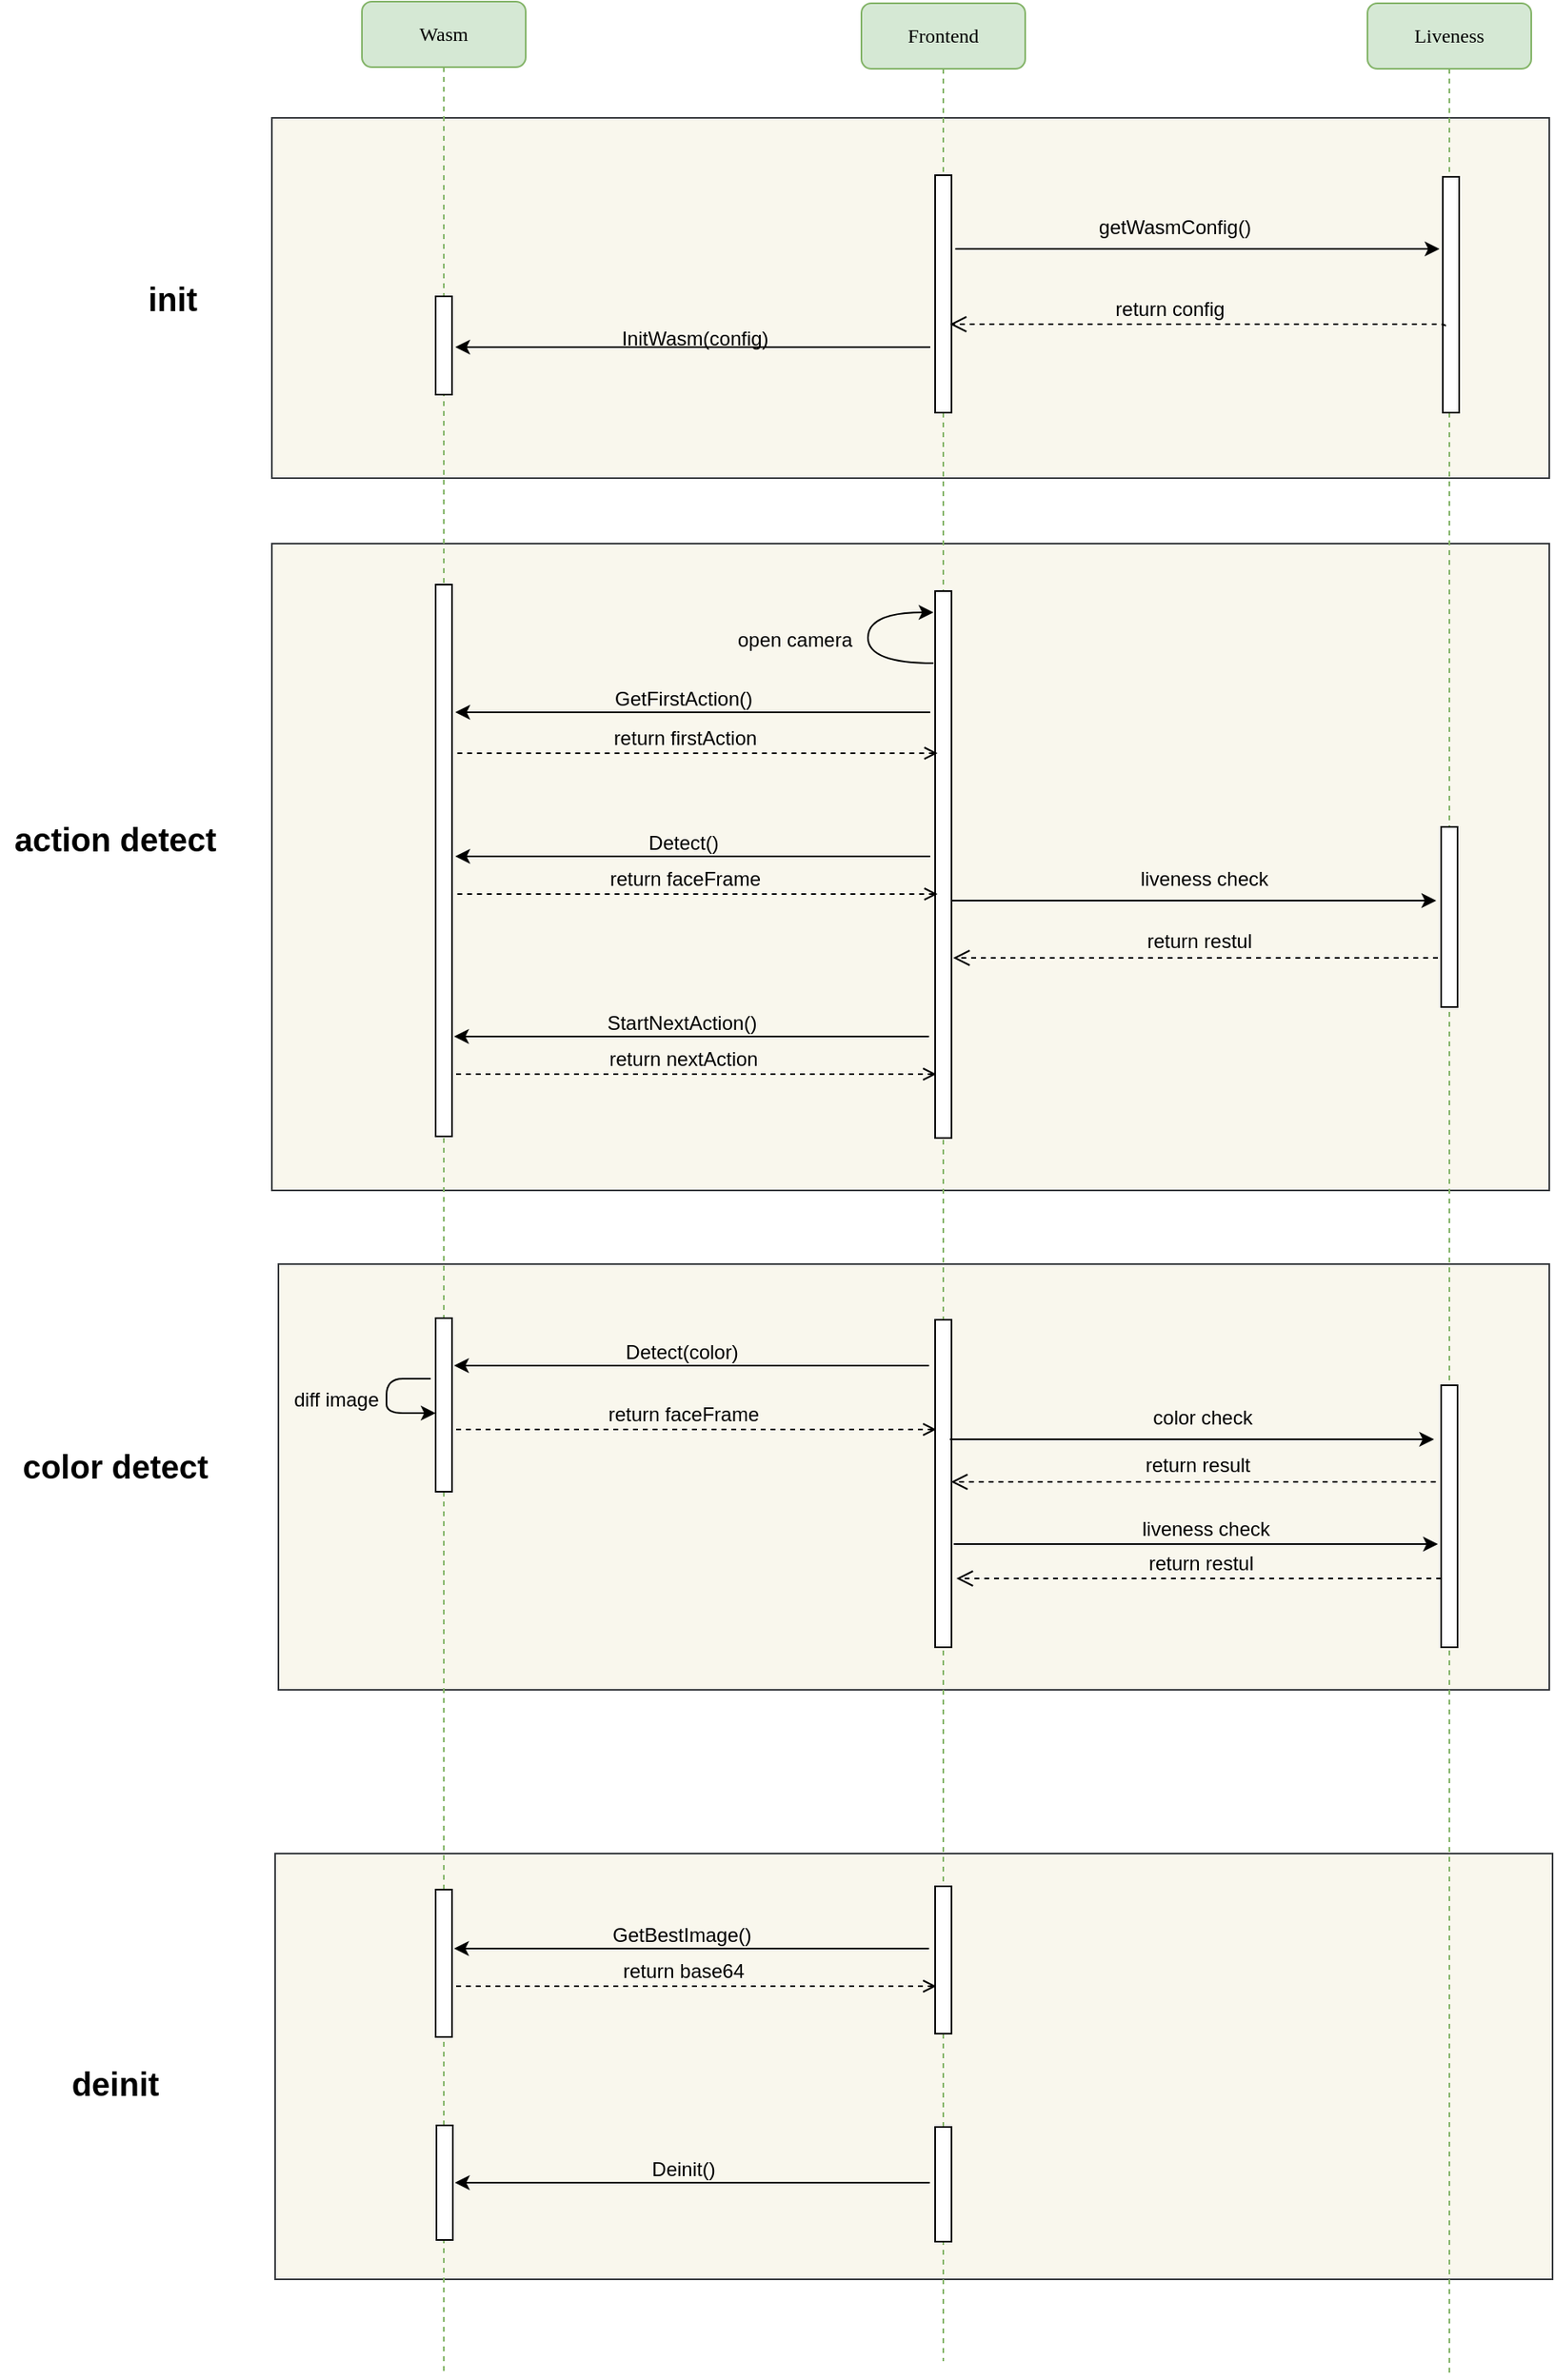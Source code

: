 <mxfile version="20.8.23" type="github"><diagram name="第 1 页" id="WtSPEAfP-Nmiqj3Q47Rq"><mxGraphModel dx="1761" dy="527" grid="1" gridSize="10" guides="1" tooltips="1" connect="1" arrows="1" fold="1" page="1" pageScale="1" pageWidth="827" pageHeight="1169" math="0" shadow="0"><root><mxCell id="0"/><mxCell id="1" parent="0"/><mxCell id="LsEzcMBVwUosbAruRGYn-4" value="" style="whiteSpace=wrap;html=1;fillColor=#f9f7ed;strokeColor=#36393d;" vertex="1" parent="1"><mxGeometry x="38" y="1290" width="780" height="260" as="geometry"/></mxCell><mxCell id="LsEzcMBVwUosbAruRGYn-5" value="" style="whiteSpace=wrap;html=1;fillColor=#f9f7ed;strokeColor=#36393d;" vertex="1" parent="1"><mxGeometry x="40" y="930" width="776" height="260" as="geometry"/></mxCell><mxCell id="LsEzcMBVwUosbAruRGYn-6" value="" style="whiteSpace=wrap;html=1;fillColor=#f9f7ed;strokeColor=#36393d;" vertex="1" parent="1"><mxGeometry x="36" y="490" width="780" height="395" as="geometry"/></mxCell><mxCell id="LsEzcMBVwUosbAruRGYn-7" value="" style="whiteSpace=wrap;html=1;fillColor=#f9f7ed;strokeColor=#36393d;" vertex="1" parent="1"><mxGeometry x="36" y="230" width="780" height="220" as="geometry"/></mxCell><mxCell id="LsEzcMBVwUosbAruRGYn-8" value="Wasm" style="shape=umlLifeline;perimeter=lifelinePerimeter;whiteSpace=wrap;html=1;container=1;collapsible=0;recursiveResize=0;outlineConnect=0;rounded=1;shadow=0;comic=0;labelBackgroundColor=none;strokeWidth=1;fontFamily=Verdana;fontSize=12;align=center;fillColor=#d5e8d4;strokeColor=#82b366;" vertex="1" parent="1"><mxGeometry x="91" y="159" width="100" height="1450" as="geometry"/></mxCell><mxCell id="LsEzcMBVwUosbAruRGYn-9" value="" style="html=1;points=[];perimeter=orthogonalPerimeter;rounded=0;shadow=0;comic=0;labelBackgroundColor=none;strokeWidth=1;fontFamily=Verdana;fontSize=12;align=center;" vertex="1" parent="LsEzcMBVwUosbAruRGYn-8"><mxGeometry x="45" y="180" width="10" height="60" as="geometry"/></mxCell><mxCell id="LsEzcMBVwUosbAruRGYn-10" value="" style="html=1;points=[];perimeter=orthogonalPerimeter;rounded=0;shadow=0;comic=0;labelBackgroundColor=none;strokeWidth=1;fontFamily=Verdana;fontSize=12;align=center;" vertex="1" parent="LsEzcMBVwUosbAruRGYn-8"><mxGeometry x="45" y="356" width="10" height="337" as="geometry"/></mxCell><mxCell id="LsEzcMBVwUosbAruRGYn-11" value="" style="html=1;points=[];perimeter=orthogonalPerimeter;rounded=0;shadow=0;comic=0;labelBackgroundColor=none;strokeWidth=1;fontFamily=Verdana;fontSize=12;align=center;" vertex="1" parent="LsEzcMBVwUosbAruRGYn-8"><mxGeometry x="45" y="804" width="10" height="106" as="geometry"/></mxCell><mxCell id="LsEzcMBVwUosbAruRGYn-12" value="" style="html=1;points=[];perimeter=orthogonalPerimeter;rounded=0;shadow=0;comic=0;labelBackgroundColor=none;strokeWidth=1;fontFamily=Verdana;fontSize=12;align=center;" vertex="1" parent="LsEzcMBVwUosbAruRGYn-8"><mxGeometry x="45" y="1153" width="10" height="90" as="geometry"/></mxCell><mxCell id="LsEzcMBVwUosbAruRGYn-13" value="Frontend" style="shape=umlLifeline;perimeter=lifelinePerimeter;whiteSpace=wrap;html=1;container=1;collapsible=0;recursiveResize=0;outlineConnect=0;rounded=1;shadow=0;comic=0;labelBackgroundColor=none;strokeWidth=1;fontFamily=Verdana;fontSize=12;align=center;fillColor=#d5e8d4;strokeColor=#82b366;" vertex="1" parent="1"><mxGeometry x="396" y="160" width="100" height="1440" as="geometry"/></mxCell><mxCell id="LsEzcMBVwUosbAruRGYn-14" value="" style="html=1;points=[];perimeter=orthogonalPerimeter;rounded=0;shadow=0;comic=0;labelBackgroundColor=none;strokeWidth=1;fontFamily=Verdana;fontSize=12;align=center;" vertex="1" parent="LsEzcMBVwUosbAruRGYn-13"><mxGeometry x="45" y="105" width="10" height="145" as="geometry"/></mxCell><mxCell id="LsEzcMBVwUosbAruRGYn-15" value="" style="html=1;points=[];perimeter=orthogonalPerimeter;rounded=0;shadow=0;comic=0;labelBackgroundColor=none;strokeWidth=1;fontFamily=Verdana;fontSize=12;align=center;" vertex="1" parent="LsEzcMBVwUosbAruRGYn-13"><mxGeometry x="45" y="359" width="10" height="334" as="geometry"/></mxCell><mxCell id="LsEzcMBVwUosbAruRGYn-16" value="" style="edgeStyle=elbowEdgeStyle;elbow=horizontal;endArrow=classic;html=1;curved=1;" edge="1" parent="LsEzcMBVwUosbAruRGYn-13"><mxGeometry width="50" height="50" relative="1" as="geometry"><mxPoint x="44" y="403" as="sourcePoint"/><mxPoint x="44" y="372" as="targetPoint"/><Array as="points"><mxPoint x="4" y="383"/></Array></mxGeometry></mxCell><mxCell id="LsEzcMBVwUosbAruRGYn-17" value="" style="html=1;points=[];perimeter=orthogonalPerimeter;rounded=0;shadow=0;comic=0;labelBackgroundColor=none;strokeWidth=1;fontFamily=Verdana;fontSize=12;align=center;" vertex="1" parent="LsEzcMBVwUosbAruRGYn-13"><mxGeometry x="45" y="804" width="10" height="200" as="geometry"/></mxCell><mxCell id="LsEzcMBVwUosbAruRGYn-18" value="" style="html=1;points=[];perimeter=orthogonalPerimeter;rounded=0;shadow=0;comic=0;labelBackgroundColor=none;strokeWidth=1;fontFamily=Verdana;fontSize=12;align=center;" vertex="1" parent="LsEzcMBVwUosbAruRGYn-13"><mxGeometry x="45" y="1150" width="10" height="90" as="geometry"/></mxCell><mxCell id="LsEzcMBVwUosbAruRGYn-19" value="" style="endArrow=classic;html=1;rounded=0;" edge="1" parent="LsEzcMBVwUosbAruRGYn-13"><mxGeometry width="50" height="50" relative="1" as="geometry"><mxPoint x="42" y="210" as="sourcePoint"/><mxPoint x="-248" y="210" as="targetPoint"/><Array as="points"/></mxGeometry></mxCell><mxCell id="LsEzcMBVwUosbAruRGYn-20" value="" style="html=1;points=[];perimeter=orthogonalPerimeter;rounded=0;shadow=0;comic=0;labelBackgroundColor=none;strokeWidth=1;fontFamily=Verdana;fontSize=12;align=center;" vertex="1" parent="LsEzcMBVwUosbAruRGYn-13"><mxGeometry x="45" y="1297" width="10" height="70" as="geometry"/></mxCell><mxCell id="LsEzcMBVwUosbAruRGYn-21" value="Liveness" style="shape=umlLifeline;perimeter=lifelinePerimeter;whiteSpace=wrap;html=1;container=1;collapsible=0;recursiveResize=0;outlineConnect=0;rounded=1;shadow=0;comic=0;labelBackgroundColor=none;strokeWidth=1;fontFamily=Verdana;fontSize=12;align=center;fillColor=#d5e8d4;strokeColor=#82b366;" vertex="1" parent="1"><mxGeometry x="705" y="160" width="100" height="1450" as="geometry"/></mxCell><mxCell id="LsEzcMBVwUosbAruRGYn-22" value="" style="html=1;points=[];perimeter=orthogonalPerimeter;rounded=0;shadow=0;comic=0;labelBackgroundColor=none;strokeWidth=1;fontFamily=Verdana;fontSize=12;align=center;" vertex="1" parent="LsEzcMBVwUosbAruRGYn-21"><mxGeometry x="46" y="106" width="10" height="144" as="geometry"/></mxCell><mxCell id="LsEzcMBVwUosbAruRGYn-23" value="" style="html=1;points=[];perimeter=orthogonalPerimeter;rounded=0;shadow=0;comic=0;labelBackgroundColor=none;strokeWidth=1;fontFamily=Verdana;fontSize=12;align=center;" vertex="1" parent="LsEzcMBVwUosbAruRGYn-21"><mxGeometry x="45" y="503" width="10" height="110" as="geometry"/></mxCell><mxCell id="LsEzcMBVwUosbAruRGYn-24" value="" style="html=1;points=[];perimeter=orthogonalPerimeter;rounded=0;shadow=0;comic=0;labelBackgroundColor=none;strokeWidth=1;fontFamily=Verdana;fontSize=12;align=center;" vertex="1" parent="LsEzcMBVwUosbAruRGYn-21"><mxGeometry x="45" y="844" width="10" height="160" as="geometry"/></mxCell><mxCell id="LsEzcMBVwUosbAruRGYn-25" value="" style="endArrow=classic;html=1;rounded=0;exitX=1.033;exitY=0.09;exitDx=0;exitDy=0;exitPerimeter=0;" edge="1" parent="1"><mxGeometry width="50" height="50" relative="1" as="geometry"><mxPoint x="453.33" y="310" as="sourcePoint"/><mxPoint x="749" y="310" as="targetPoint"/></mxGeometry></mxCell><mxCell id="LsEzcMBVwUosbAruRGYn-26" value="getWasmConfig()" style="text;html=1;align=center;verticalAlign=middle;resizable=0;points=[];autosize=1;strokeColor=none;fillColor=none;" vertex="1" parent="1"><mxGeometry x="532" y="287" width="110" height="20" as="geometry"/></mxCell><mxCell id="LsEzcMBVwUosbAruRGYn-27" value="return config" style="text;html=1;align=center;verticalAlign=middle;resizable=0;points=[];autosize=1;strokeColor=none;fillColor=none;" vertex="1" parent="1"><mxGeometry x="544" y="337" width="80" height="20" as="geometry"/></mxCell><mxCell id="LsEzcMBVwUosbAruRGYn-28" value="" style="html=1;verticalAlign=bottom;endArrow=open;dashed=1;endSize=8;labelBackgroundColor=none;fontFamily=Verdana;fontSize=12;edgeStyle=elbowEdgeStyle;elbow=vertical;exitX=0.144;exitY=0.323;exitDx=0;exitDy=0;exitPerimeter=0;" edge="1" parent="1"><mxGeometry x="0.254" y="-150" relative="1" as="geometry"><mxPoint x="450" y="356" as="targetPoint"/><Array as="points"><mxPoint x="603" y="356"/><mxPoint x="583" y="386"/><mxPoint x="658" y="386"/><mxPoint x="658" y="346"/><mxPoint x="688" y="346"/></Array><mxPoint x="752.44" y="357.277" as="sourcePoint"/><mxPoint as="offset"/></mxGeometry></mxCell><mxCell id="LsEzcMBVwUosbAruRGYn-29" value="InitWasm(config)" style="text;html=1;align=center;verticalAlign=middle;resizable=0;points=[];autosize=1;strokeColor=none;fillColor=none;" vertex="1" parent="1"><mxGeometry x="239" y="355" width="110" height="20" as="geometry"/></mxCell><mxCell id="LsEzcMBVwUosbAruRGYn-30" value="GetFirstAction()" style="text;html=1;align=center;verticalAlign=middle;resizable=0;points=[];autosize=1;strokeColor=none;fillColor=none;" vertex="1" parent="1"><mxGeometry x="237" y="575" width="100" height="20" as="geometry"/></mxCell><mxCell id="LsEzcMBVwUosbAruRGYn-31" value="" style="endArrow=classic;html=1;rounded=0;" edge="1" parent="1"><mxGeometry width="50" height="50" relative="1" as="geometry"><mxPoint x="438" y="593" as="sourcePoint"/><mxPoint x="148" y="593" as="targetPoint"/><Array as="points"/></mxGeometry></mxCell><mxCell id="LsEzcMBVwUosbAruRGYn-32" value="" style="html=1;verticalAlign=bottom;endArrow=none;dashed=1;labelBackgroundColor=none;fontFamily=Verdana;fontSize=12;edgeStyle=elbowEdgeStyle;elbow=vertical;endFill=0;startArrow=open;startFill=0;" edge="1" parent="1"><mxGeometry x="0.254" y="-150" relative="1" as="geometry"><mxPoint x="147" y="618" as="targetPoint"/><Array as="points"><mxPoint x="300" y="618"/><mxPoint x="280" y="648"/><mxPoint x="355" y="648"/><mxPoint x="355" y="608"/><mxPoint x="385" y="608"/></Array><mxPoint x="442.5" y="618" as="sourcePoint"/><mxPoint as="offset"/></mxGeometry></mxCell><mxCell id="LsEzcMBVwUosbAruRGYn-33" value="return firstAction" style="text;html=1;align=center;verticalAlign=middle;resizable=0;points=[];autosize=1;strokeColor=none;fillColor=none;" vertex="1" parent="1"><mxGeometry x="238" y="599" width="100" height="20" as="geometry"/></mxCell><mxCell id="LsEzcMBVwUosbAruRGYn-34" value="open camera" style="text;html=1;align=center;verticalAlign=middle;resizable=0;points=[];autosize=1;strokeColor=none;fillColor=none;" vertex="1" parent="1"><mxGeometry x="310" y="539" width="90" height="20" as="geometry"/></mxCell><mxCell id="LsEzcMBVwUosbAruRGYn-35" value="Detect()" style="text;html=1;align=center;verticalAlign=middle;resizable=0;points=[];autosize=1;strokeColor=none;fillColor=none;" vertex="1" parent="1"><mxGeometry x="257" y="663" width="60" height="20" as="geometry"/></mxCell><mxCell id="LsEzcMBVwUosbAruRGYn-36" value="" style="endArrow=classic;html=1;rounded=0;" edge="1" parent="1"><mxGeometry width="50" height="50" relative="1" as="geometry"><mxPoint x="438" y="681" as="sourcePoint"/><mxPoint x="148" y="681" as="targetPoint"/><Array as="points"/></mxGeometry></mxCell><mxCell id="LsEzcMBVwUosbAruRGYn-37" value="" style="html=1;verticalAlign=bottom;endArrow=none;dashed=1;labelBackgroundColor=none;fontFamily=Verdana;fontSize=12;edgeStyle=elbowEdgeStyle;elbow=vertical;endFill=0;startArrow=open;startFill=0;" edge="1" parent="1"><mxGeometry x="0.254" y="-150" relative="1" as="geometry"><mxPoint x="147" y="704" as="targetPoint"/><Array as="points"><mxPoint x="290" y="704"/><mxPoint x="355" y="734"/><mxPoint x="355" y="694"/><mxPoint x="385" y="694"/></Array><mxPoint x="442.5" y="704" as="sourcePoint"/><mxPoint as="offset"/></mxGeometry></mxCell><mxCell id="LsEzcMBVwUosbAruRGYn-38" value="return faceFrame" style="text;html=1;align=center;verticalAlign=middle;resizable=0;points=[];autosize=1;strokeColor=none;fillColor=none;" vertex="1" parent="1"><mxGeometry x="233" y="685" width="110" height="20" as="geometry"/></mxCell><mxCell id="LsEzcMBVwUosbAruRGYn-39" value="" style="endArrow=classic;html=1;rounded=0;exitX=1.033;exitY=0.09;exitDx=0;exitDy=0;exitPerimeter=0;" edge="1" parent="1"><mxGeometry width="50" height="50" relative="1" as="geometry"><mxPoint x="451.33" y="708" as="sourcePoint"/><mxPoint x="747" y="708" as="targetPoint"/></mxGeometry></mxCell><mxCell id="LsEzcMBVwUosbAruRGYn-40" value="liveness check" style="text;html=1;align=center;verticalAlign=middle;resizable=0;points=[];autosize=1;strokeColor=none;fillColor=none;" vertex="1" parent="1"><mxGeometry x="560" y="685" width="90" height="20" as="geometry"/></mxCell><mxCell id="LsEzcMBVwUosbAruRGYn-41" value="return restul" style="text;html=1;align=center;verticalAlign=middle;resizable=0;points=[];autosize=1;strokeColor=none;fillColor=none;" vertex="1" parent="1"><mxGeometry x="562" y="723" width="80" height="20" as="geometry"/></mxCell><mxCell id="LsEzcMBVwUosbAruRGYn-42" value="" style="html=1;verticalAlign=bottom;endArrow=open;dashed=1;endSize=8;labelBackgroundColor=none;fontFamily=Verdana;fontSize=12;edgeStyle=elbowEdgeStyle;elbow=vertical;startArrow=none;startFill=0;" edge="1" parent="1"><mxGeometry x="0.254" y="-150" relative="1" as="geometry"><mxPoint x="452" y="743" as="targetPoint"/><Array as="points"><mxPoint x="610.5" y="743"/><mxPoint x="590.5" y="773"/><mxPoint x="665.5" y="773"/><mxPoint x="665.5" y="733"/><mxPoint x="695.5" y="733"/></Array><mxPoint x="748" y="743" as="sourcePoint"/><mxPoint as="offset"/></mxGeometry></mxCell><mxCell id="LsEzcMBVwUosbAruRGYn-43" value="StartNextAction()" style="text;html=1;align=center;verticalAlign=middle;resizable=0;points=[];autosize=1;strokeColor=none;fillColor=none;" vertex="1" parent="1"><mxGeometry x="231.25" y="773" width="110" height="20" as="geometry"/></mxCell><mxCell id="LsEzcMBVwUosbAruRGYn-44" value="" style="endArrow=classic;html=1;rounded=0;" edge="1" parent="1"><mxGeometry width="50" height="50" relative="1" as="geometry"><mxPoint x="437.25" y="791" as="sourcePoint"/><mxPoint x="147.25" y="791" as="targetPoint"/><Array as="points"/></mxGeometry></mxCell><mxCell id="LsEzcMBVwUosbAruRGYn-45" value="" style="html=1;verticalAlign=bottom;endArrow=none;dashed=1;labelBackgroundColor=none;fontFamily=Verdana;fontSize=12;edgeStyle=elbowEdgeStyle;elbow=vertical;endFill=0;startArrow=open;startFill=0;" edge="1" parent="1"><mxGeometry x="0.254" y="-150" relative="1" as="geometry"><mxPoint x="146.25" y="814" as="targetPoint"/><Array as="points"><mxPoint x="289.25" y="814"/><mxPoint x="354.25" y="844"/><mxPoint x="354.25" y="804"/><mxPoint x="384.25" y="804"/></Array><mxPoint x="441.75" y="814" as="sourcePoint"/><mxPoint as="offset"/></mxGeometry></mxCell><mxCell id="LsEzcMBVwUosbAruRGYn-46" value="return nextAction" style="text;html=1;align=center;verticalAlign=middle;resizable=0;points=[];autosize=1;strokeColor=none;fillColor=none;" vertex="1" parent="1"><mxGeometry x="232.25" y="795" width="110" height="20" as="geometry"/></mxCell><mxCell id="LsEzcMBVwUosbAruRGYn-47" value="Detect(color)" style="text;html=1;align=center;verticalAlign=middle;resizable=0;points=[];autosize=1;strokeColor=none;fillColor=none;" vertex="1" parent="1"><mxGeometry x="246.25" y="974" width="80" height="20" as="geometry"/></mxCell><mxCell id="LsEzcMBVwUosbAruRGYn-48" value="" style="endArrow=classic;html=1;rounded=0;" edge="1" parent="1"><mxGeometry width="50" height="50" relative="1" as="geometry"><mxPoint x="437.25" y="992" as="sourcePoint"/><mxPoint x="147.25" y="992" as="targetPoint"/><Array as="points"/></mxGeometry></mxCell><mxCell id="LsEzcMBVwUosbAruRGYn-49" value="" style="html=1;verticalAlign=bottom;endArrow=none;dashed=1;labelBackgroundColor=none;fontFamily=Verdana;fontSize=12;edgeStyle=elbowEdgeStyle;elbow=vertical;endFill=0;startArrow=open;startFill=0;" edge="1" parent="1"><mxGeometry x="0.254" y="-150" relative="1" as="geometry"><mxPoint x="146.25" y="1031" as="targetPoint"/><Array as="points"><mxPoint x="289.25" y="1031"/><mxPoint x="354.25" y="1061"/><mxPoint x="354.25" y="1021"/><mxPoint x="384.25" y="1021"/></Array><mxPoint x="441.75" y="1031" as="sourcePoint"/><mxPoint as="offset"/></mxGeometry></mxCell><mxCell id="LsEzcMBVwUosbAruRGYn-50" value="return faceFrame" style="text;html=1;align=center;verticalAlign=middle;resizable=0;points=[];autosize=1;strokeColor=none;fillColor=none;" vertex="1" parent="1"><mxGeometry x="232.25" y="1012" width="110" height="20" as="geometry"/></mxCell><mxCell id="LsEzcMBVwUosbAruRGYn-51" value="" style="edgeStyle=orthogonalEdgeStyle;elbow=horizontal;endArrow=classic;html=1;endSize=6;startSize=6;" edge="1" parent="1"><mxGeometry width="50" height="50" relative="1" as="geometry"><mxPoint x="133" y="1000" as="sourcePoint"/><mxPoint x="136" y="1021" as="targetPoint"/><Array as="points"><mxPoint x="106" y="1000"/><mxPoint x="106" y="1021"/></Array></mxGeometry></mxCell><mxCell id="LsEzcMBVwUosbAruRGYn-52" value="diff image" style="text;html=1;align=center;verticalAlign=middle;resizable=0;points=[];autosize=1;strokeColor=none;fillColor=none;" vertex="1" parent="1"><mxGeometry x="40" y="1003" width="70" height="20" as="geometry"/></mxCell><mxCell id="LsEzcMBVwUosbAruRGYn-53" value="" style="endArrow=classic;html=1;rounded=0;exitX=1.033;exitY=0.09;exitDx=0;exitDy=0;exitPerimeter=0;" edge="1" parent="1"><mxGeometry width="50" height="50" relative="1" as="geometry"><mxPoint x="450" y="1037" as="sourcePoint"/><mxPoint x="745.67" y="1037" as="targetPoint"/></mxGeometry></mxCell><mxCell id="LsEzcMBVwUosbAruRGYn-54" value="color check" style="text;html=1;align=center;verticalAlign=middle;resizable=0;points=[];autosize=1;strokeColor=none;fillColor=none;" vertex="1" parent="1"><mxGeometry x="563.67" y="1014" width="80" height="20" as="geometry"/></mxCell><mxCell id="LsEzcMBVwUosbAruRGYn-55" value="return result" style="text;html=1;align=center;verticalAlign=middle;resizable=0;points=[];autosize=1;strokeColor=none;fillColor=none;" vertex="1" parent="1"><mxGeometry x="560.67" y="1043" width="80" height="20" as="geometry"/></mxCell><mxCell id="LsEzcMBVwUosbAruRGYn-56" value="" style="html=1;verticalAlign=bottom;endArrow=open;dashed=1;endSize=8;labelBackgroundColor=none;fontFamily=Verdana;fontSize=12;edgeStyle=elbowEdgeStyle;elbow=vertical;startArrow=none;startFill=0;" edge="1" parent="1"><mxGeometry x="0.254" y="-150" relative="1" as="geometry"><mxPoint x="450.67" y="1063" as="targetPoint"/><Array as="points"><mxPoint x="609.17" y="1063"/><mxPoint x="589.17" y="1093"/><mxPoint x="664.17" y="1093"/><mxPoint x="664.17" y="1053"/><mxPoint x="694.17" y="1053"/></Array><mxPoint x="746.67" y="1063" as="sourcePoint"/><mxPoint as="offset"/></mxGeometry></mxCell><mxCell id="LsEzcMBVwUosbAruRGYn-57" value="" style="endArrow=classic;html=1;rounded=0;exitX=1.033;exitY=0.09;exitDx=0;exitDy=0;exitPerimeter=0;" edge="1" parent="1"><mxGeometry width="50" height="50" relative="1" as="geometry"><mxPoint x="452.34" y="1101" as="sourcePoint"/><mxPoint x="748.01" y="1101" as="targetPoint"/></mxGeometry></mxCell><mxCell id="LsEzcMBVwUosbAruRGYn-58" value="liveness check" style="text;html=1;align=center;verticalAlign=middle;resizable=0;points=[];autosize=1;strokeColor=none;fillColor=none;" vertex="1" parent="1"><mxGeometry x="561.01" y="1082" width="90" height="20" as="geometry"/></mxCell><mxCell id="LsEzcMBVwUosbAruRGYn-59" value="return restul" style="text;html=1;align=center;verticalAlign=middle;resizable=0;points=[];autosize=1;strokeColor=none;fillColor=none;" vertex="1" parent="1"><mxGeometry x="563.01" y="1103" width="80" height="20" as="geometry"/></mxCell><mxCell id="LsEzcMBVwUosbAruRGYn-60" value="" style="html=1;verticalAlign=bottom;endArrow=open;dashed=1;endSize=8;labelBackgroundColor=none;fontFamily=Verdana;fontSize=12;edgeStyle=elbowEdgeStyle;elbow=vertical;startArrow=none;startFill=0;" edge="1" parent="1"><mxGeometry x="0.254" y="-150" relative="1" as="geometry"><mxPoint x="454" y="1122" as="targetPoint"/><Array as="points"><mxPoint x="612.5" y="1122"/><mxPoint x="592.5" y="1152"/><mxPoint x="667.5" y="1152"/><mxPoint x="667.5" y="1112"/><mxPoint x="697.5" y="1112"/></Array><mxPoint x="750" y="1122" as="sourcePoint"/><mxPoint as="offset"/></mxGeometry></mxCell><mxCell id="LsEzcMBVwUosbAruRGYn-61" value="GetBestImage()" style="text;html=1;align=center;verticalAlign=middle;resizable=0;points=[];autosize=1;strokeColor=none;fillColor=none;" vertex="1" parent="1"><mxGeometry x="236.25" y="1330" width="100" height="20" as="geometry"/></mxCell><mxCell id="LsEzcMBVwUosbAruRGYn-62" value="" style="endArrow=classic;html=1;rounded=0;" edge="1" parent="1"><mxGeometry width="50" height="50" relative="1" as="geometry"><mxPoint x="437.25" y="1348" as="sourcePoint"/><mxPoint x="147.25" y="1348" as="targetPoint"/><Array as="points"/></mxGeometry></mxCell><mxCell id="LsEzcMBVwUosbAruRGYn-63" value="" style="html=1;verticalAlign=bottom;endArrow=none;dashed=1;labelBackgroundColor=none;fontFamily=Verdana;fontSize=12;edgeStyle=elbowEdgeStyle;elbow=vertical;endFill=0;startArrow=open;startFill=0;" edge="1" parent="1"><mxGeometry x="0.254" y="-150" relative="1" as="geometry"><mxPoint x="146.25" y="1371" as="targetPoint"/><Array as="points"><mxPoint x="289.25" y="1371"/><mxPoint x="354.25" y="1401"/><mxPoint x="354.25" y="1361"/><mxPoint x="384.25" y="1361"/></Array><mxPoint x="441.75" y="1371" as="sourcePoint"/><mxPoint as="offset"/></mxGeometry></mxCell><mxCell id="LsEzcMBVwUosbAruRGYn-64" value="return base64" style="text;html=1;align=center;verticalAlign=middle;resizable=0;points=[];autosize=1;strokeColor=none;fillColor=none;" vertex="1" parent="1"><mxGeometry x="242.25" y="1352" width="90" height="20" as="geometry"/></mxCell><mxCell id="LsEzcMBVwUosbAruRGYn-65" value="" style="html=1;points=[];perimeter=orthogonalPerimeter;rounded=0;shadow=0;comic=0;labelBackgroundColor=none;strokeWidth=1;fontFamily=Verdana;fontSize=12;align=center;" vertex="1" parent="1"><mxGeometry x="136.5" y="1456" width="10" height="70" as="geometry"/></mxCell><mxCell id="LsEzcMBVwUosbAruRGYn-66" value="Deinit()" style="text;html=1;align=center;verticalAlign=middle;resizable=0;points=[];autosize=1;strokeColor=none;fillColor=none;" vertex="1" parent="1"><mxGeometry x="261.75" y="1473" width="50" height="20" as="geometry"/></mxCell><mxCell id="LsEzcMBVwUosbAruRGYn-67" value="" style="endArrow=classic;html=1;rounded=0;" edge="1" parent="1"><mxGeometry width="50" height="50" relative="1" as="geometry"><mxPoint x="437.75" y="1491" as="sourcePoint"/><mxPoint x="147.75" y="1491" as="targetPoint"/><Array as="points"/></mxGeometry></mxCell><mxCell id="LsEzcMBVwUosbAruRGYn-68" value="&lt;b&gt;&lt;font style=&quot;font-size: 20px&quot;&gt;init&lt;/font&gt;&lt;/b&gt;" style="text;html=1;align=center;verticalAlign=middle;resizable=0;points=[];autosize=1;strokeColor=none;fillColor=none;" vertex="1" parent="1"><mxGeometry x="-50" y="330" width="50" height="20" as="geometry"/></mxCell><mxCell id="LsEzcMBVwUosbAruRGYn-69" value="&lt;b&gt;&lt;font style=&quot;font-size: 20px&quot;&gt;action detect&lt;/font&gt;&lt;/b&gt;" style="text;html=1;align=center;verticalAlign=middle;resizable=0;points=[];autosize=1;strokeColor=none;fillColor=none;" vertex="1" parent="1"><mxGeometry x="-130" y="660" width="140" height="20" as="geometry"/></mxCell><mxCell id="LsEzcMBVwUosbAruRGYn-70" value="&lt;b&gt;&lt;font style=&quot;font-size: 20px&quot;&gt;color detect&lt;/font&gt;&lt;/b&gt;" style="text;html=1;align=center;verticalAlign=middle;resizable=0;points=[];autosize=1;strokeColor=none;fillColor=none;" vertex="1" parent="1"><mxGeometry x="-125" y="1043" width="130" height="20" as="geometry"/></mxCell><mxCell id="LsEzcMBVwUosbAruRGYn-71" value="&lt;span style=&quot;font-size: 20px&quot;&gt;&lt;b&gt;deinit&lt;/b&gt;&lt;/span&gt;" style="text;html=1;align=center;verticalAlign=middle;resizable=0;points=[];autosize=1;strokeColor=none;fillColor=none;" vertex="1" parent="1"><mxGeometry x="-95" y="1420" width="70" height="20" as="geometry"/></mxCell></root></mxGraphModel></diagram></mxfile>